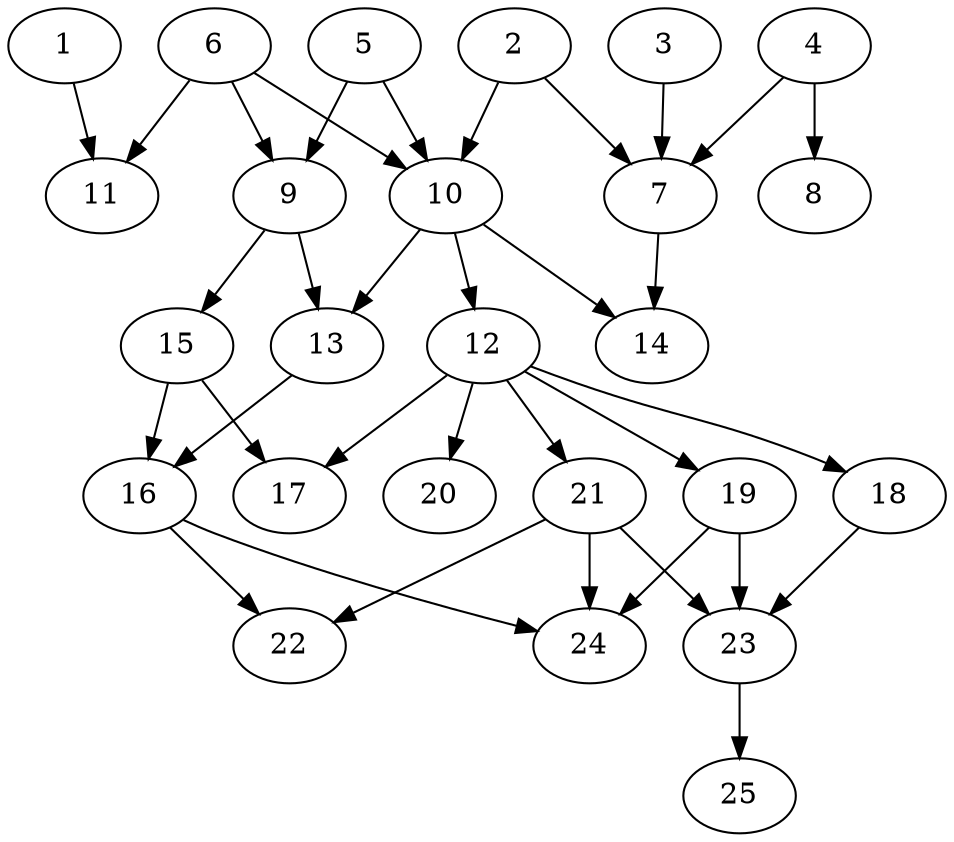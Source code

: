 // DAG (tier=2-normal, mode=data, n=25, ccr=0.436, fat=0.525, density=0.487, regular=0.546, jump=0.138, mindata=2097152, maxdata=16777216)
// DAG automatically generated by daggen at Sun Aug 24 16:33:34 2025
// /home/ermia/Project/Environments/daggen/bin/daggen --dot --ccr 0.436 --fat 0.525 --regular 0.546 --density 0.487 --jump 0.138 --mindata 2097152 --maxdata 16777216 -n 25 
digraph G {
  1 [size="2192539469282034432", alpha="0.19", expect_size="1096269734641017216"]
  1 -> 11 [size ="1718026521018368"]
  2 [size="1927837967401558", alpha="0.06", expect_size="963918983700779"]
  2 -> 7 [size ="43952287776768"]
  2 -> 10 [size ="43952287776768"]
  3 [size="11778882812694632", alpha="0.05", expect_size="5889441406347316"]
  3 -> 7 [size ="217503720538112"]
  4 [size="3474067307109784", alpha="0.12", expect_size="1737033653554892"]
  4 -> 7 [size ="69481866985472"]
  4 -> 8 [size ="69481866985472"]
  5 [size="98802483697458560", alpha="0.09", expect_size="49401241848729280"]
  5 -> 9 [size ="48237884997632"]
  5 -> 10 [size ="48237884997632"]
  6 [size="33305688204547981312", alpha="0.13", expect_size="16652844102273990656"]
  6 -> 9 [size ="82813713907712"]
  6 -> 10 [size ="82813713907712"]
  6 -> 11 [size ="82813713907712"]
  7 [size="77286599380191616", alpha="0.12", expect_size="38643299690095808"]
  7 -> 14 [size ="165891509583872"]
  8 [size="2941454735246373376", alpha="0.14", expect_size="1470727367623186688"]
  9 [size="2835388253461232484352", alpha="0.17", expect_size="1417694126730616242176"]
  9 -> 13 [size ="1602624130383872"]
  9 -> 15 [size ="1602624130383872"]
  10 [size="298702686223458880", alpha="0.06", expect_size="149351343111729440"]
  10 -> 12 [size ="111573595062272"]
  10 -> 13 [size ="111573595062272"]
  10 -> 14 [size ="111573595062272"]
  11 [size="62221886473970528", alpha="0.17", expect_size="31110943236985264"]
  12 [size="427216385299447808000", alpha="0.08", expect_size="213608192649723904000"]
  12 -> 17 [size ="453790348083200"]
  12 -> 18 [size ="453790348083200"]
  12 -> 19 [size ="453790348083200"]
  12 -> 20 [size ="453790348083200"]
  12 -> 21 [size ="453790348083200"]
  13 [size="20975078063144724", alpha="0.09", expect_size="10487539031572362"]
  13 -> 16 [size ="475388992028672"]
  14 [size="209001364358037632", alpha="0.11", expect_size="104500682179018816"]
  15 [size="38028510496078954496", alpha="0.19", expect_size="19014255248039477248"]
  15 -> 16 [size ="90468251598848"]
  15 -> 17 [size ="90468251598848"]
  16 [size="3318339271193949896704", alpha="0.14", expect_size="1659169635596974948352"]
  16 -> 22 [size ="1779797168488448"]
  16 -> 24 [size ="1779797168488448"]
  17 [size="512294968626727878656", alpha="0.10", expect_size="256147484313363939328"]
  18 [size="616160341700211200", alpha="0.01", expect_size="308080170850105600"]
  18 -> 23 [size ="305219703406592"]
  19 [size="427761861428325824", alpha="0.13", expect_size="213880930714162912"]
  19 -> 23 [size ="302997359820800"]
  19 -> 24 [size ="302997359820800"]
  20 [size="34855548318908416000", alpha="0.09", expect_size="17427774159454208000"]
  21 [size="126254218169315440", alpha="0.07", expect_size="63127109084657720"]
  21 -> 22 [size ="2206673338892288"]
  21 -> 23 [size ="2206673338892288"]
  21 -> 24 [size ="2206673338892288"]
  22 [size="17254113118587014", alpha="0.00", expect_size="8627056559293507"]
  23 [size="203486912175333696", alpha="0.06", expect_size="101743456087666848"]
  23 -> 25 [size ="513771000823808"]
  24 [size="88128151921340848", alpha="0.07", expect_size="44064075960670424"]
  25 [size="3622162865412972032", alpha="0.05", expect_size="1811081432706486016"]
}